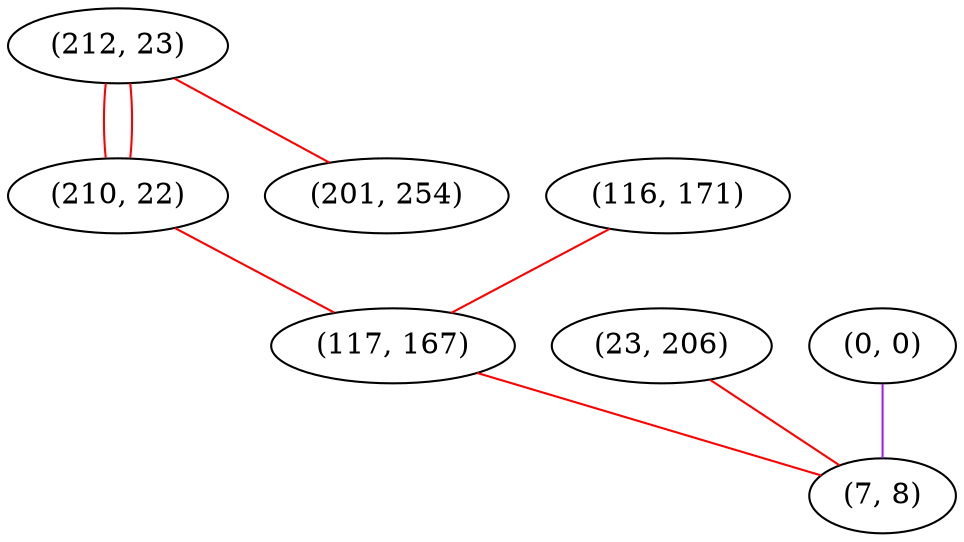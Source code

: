 graph "" {
"(212, 23)";
"(210, 22)";
"(116, 171)";
"(23, 206)";
"(0, 0)";
"(201, 254)";
"(117, 167)";
"(7, 8)";
"(212, 23)" -- "(210, 22)"  [color=red, key=0, weight=1];
"(212, 23)" -- "(210, 22)"  [color=red, key=1, weight=1];
"(212, 23)" -- "(201, 254)"  [color=red, key=0, weight=1];
"(210, 22)" -- "(117, 167)"  [color=red, key=0, weight=1];
"(116, 171)" -- "(117, 167)"  [color=red, key=0, weight=1];
"(23, 206)" -- "(7, 8)"  [color=red, key=0, weight=1];
"(0, 0)" -- "(7, 8)"  [color=purple, key=0, weight=4];
"(117, 167)" -- "(7, 8)"  [color=red, key=0, weight=1];
}
